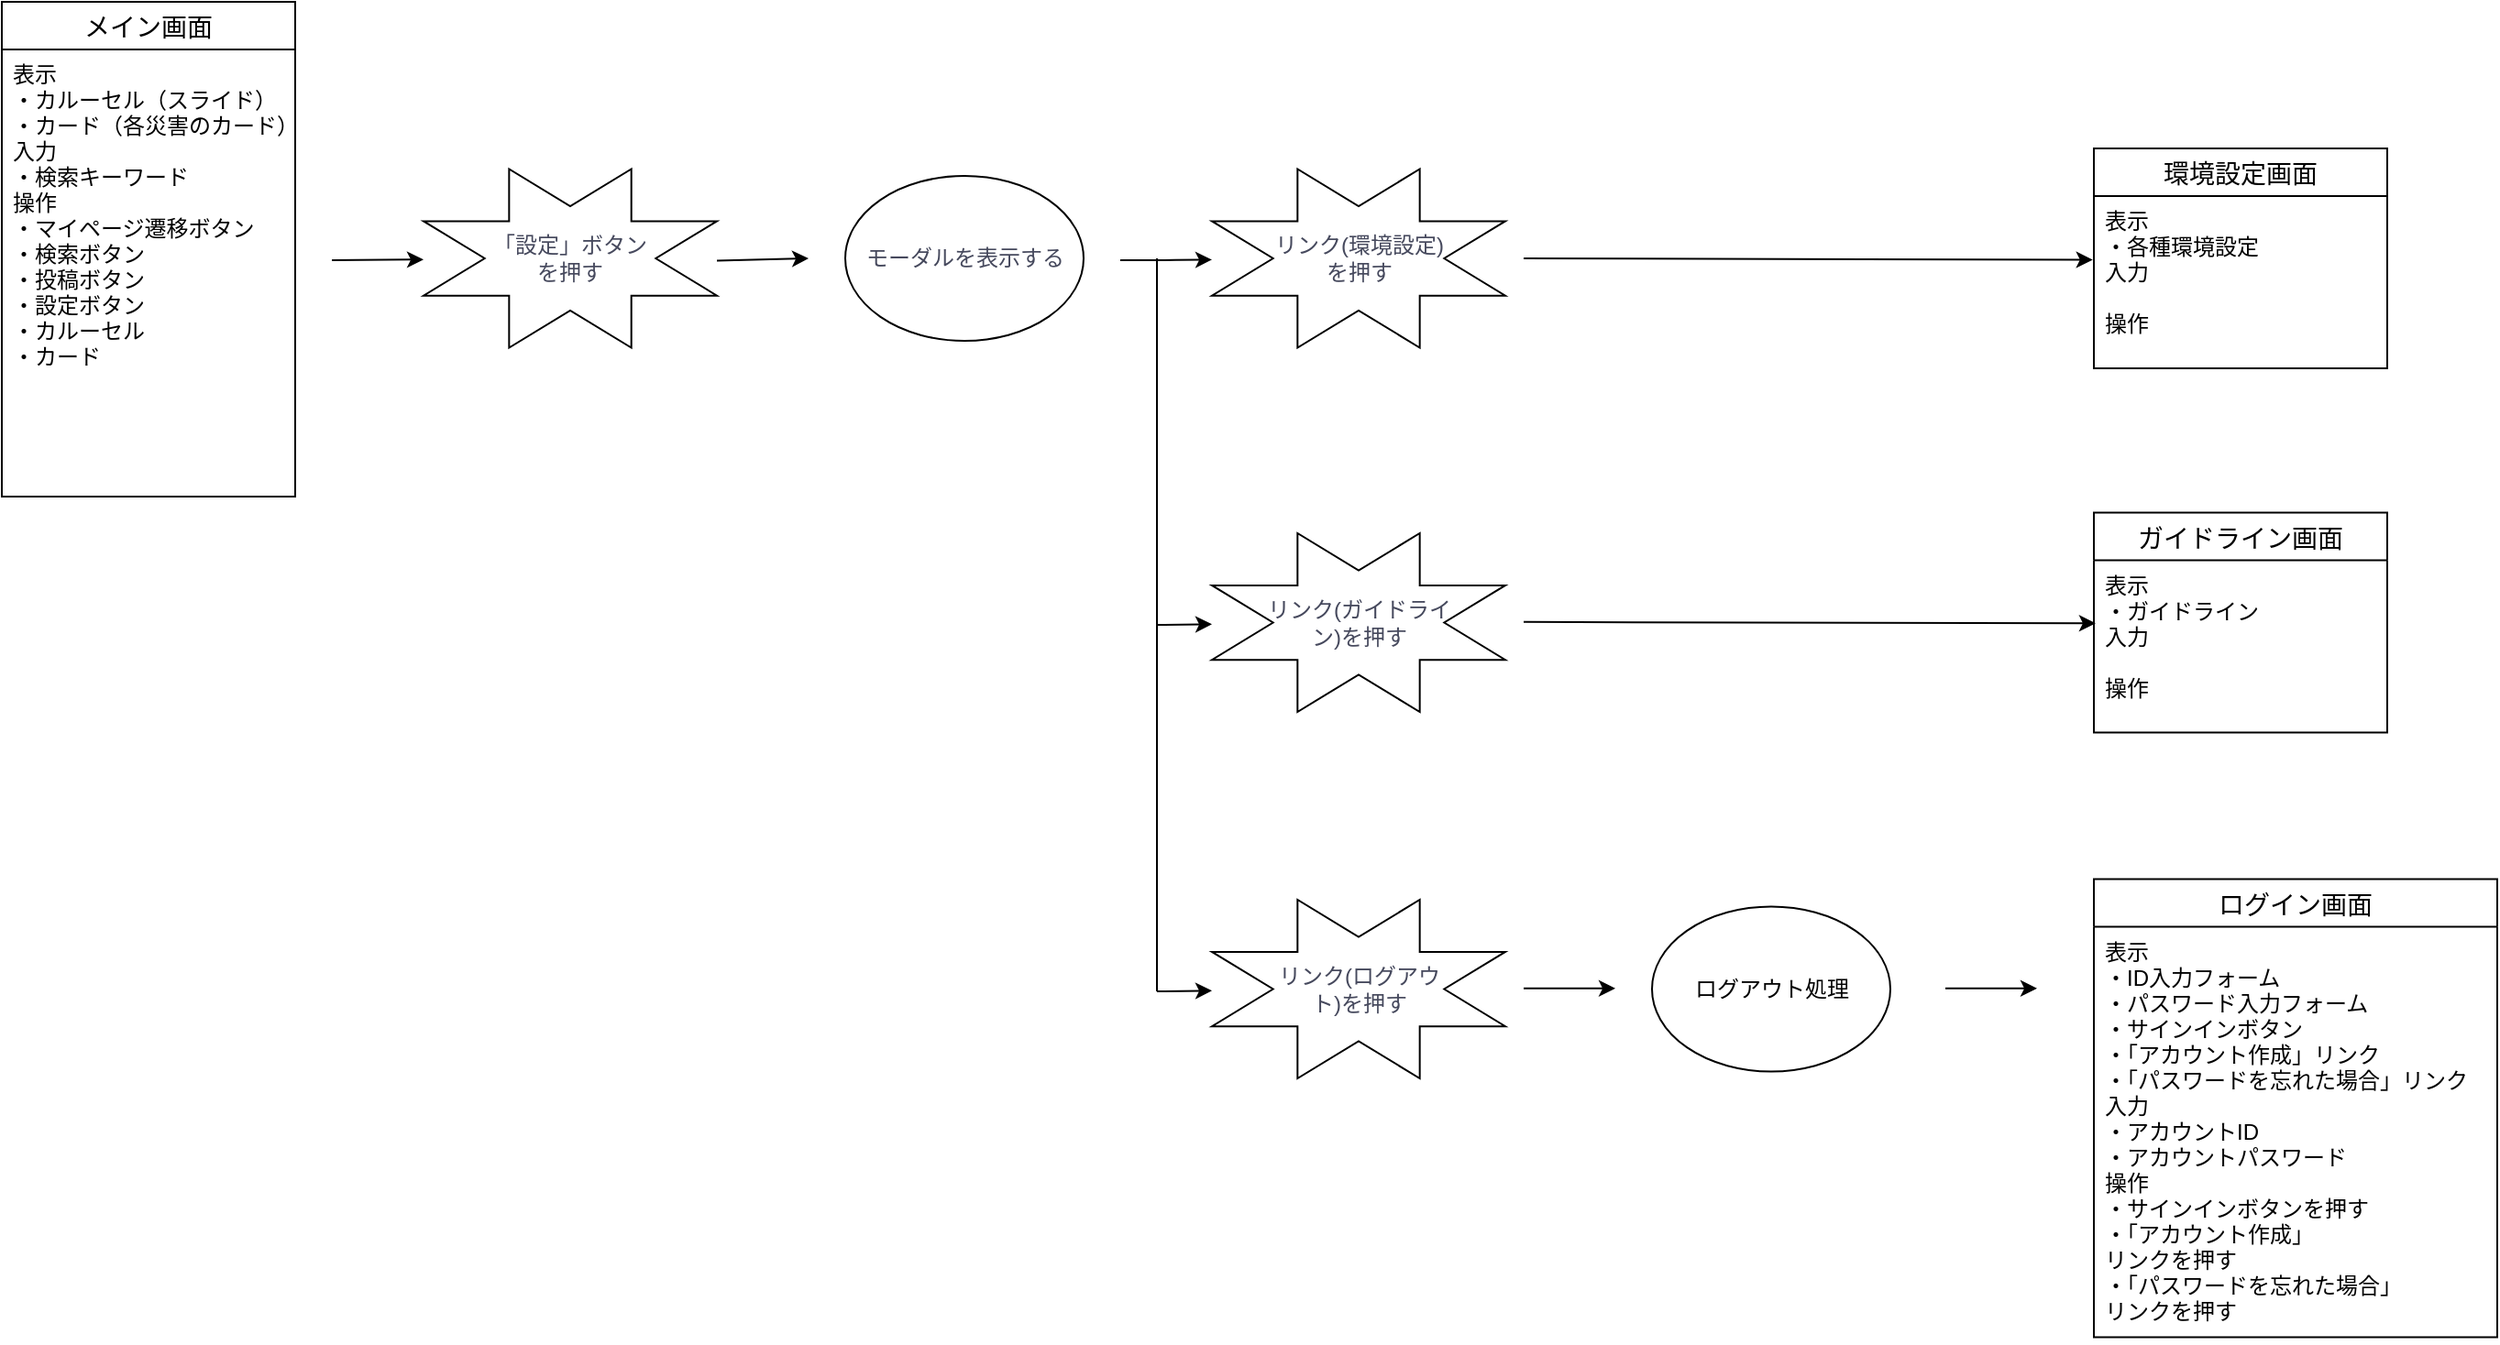 <mxfile version="13.6.5">
    <diagram id="nBwtx5O17io5sNKS_FAY" name="ページ1">
        <mxGraphModel dx="1022" dy="587" grid="1" gridSize="10" guides="1" tooltips="1" connect="1" arrows="1" fold="1" page="1" pageScale="1" pageWidth="827" pageHeight="1169" math="0" shadow="0">
            <root>
                <mxCell id="0"/>
                <mxCell id="1" parent="0"/>
                <mxCell id="25" value="" style="verticalLabelPosition=bottom;verticalAlign=top;html=1;shape=mxgraph.basic.8_point_star;rounded=0;sketch=0;strokeColor=#000000;fillColor=#FFFFFF;fontColor=#46495D;" parent="1" vertex="1">
                    <mxGeometry x="680" y="111.25" width="160" height="97.5" as="geometry"/>
                </mxCell>
                <mxCell id="7" value="メイン画面" style="swimlane;fontStyle=0;childLayout=stackLayout;horizontal=1;startSize=26;horizontalStack=0;resizeParent=1;resizeParentMax=0;resizeLast=0;collapsible=1;marginBottom=0;align=center;fontSize=14;" parent="1" vertex="1">
                    <mxGeometry x="20" y="20" width="160" height="270" as="geometry"/>
                </mxCell>
                <mxCell id="8" value="表示&#10;・カルーセル（スライド）&#10;・カード（各災害のカード）&#10;入力&#10;・検索キーワード&#10;操作&#10;・マイページ遷移ボタン&#10;・検索ボタン&#10;・投稿ボタン&#10;・設定ボタン&#10;・カルーセル&#10;・カード" style="text;strokeColor=none;fillColor=none;spacingLeft=4;spacingRight=4;overflow=hidden;rotatable=0;points=[[0,0.5],[1,0.5]];portConstraint=eastwest;fontSize=12;" parent="7" vertex="1">
                    <mxGeometry y="26" width="160" height="244" as="geometry"/>
                </mxCell>
                <mxCell id="10" value="" style="verticalLabelPosition=bottom;verticalAlign=top;html=1;shape=mxgraph.basic.8_point_star;rounded=0;sketch=0;strokeColor=#000000;fillColor=#FFFFFF;fontColor=#46495D;" parent="1" vertex="1">
                    <mxGeometry x="250" y="111.25" width="160" height="97.5" as="geometry"/>
                </mxCell>
                <mxCell id="12" value="「設定」ボタンを押す" style="text;html=1;strokeColor=none;fillColor=none;align=center;verticalAlign=middle;whiteSpace=wrap;rounded=0;sketch=0;fontColor=#46495D;" parent="1" vertex="1">
                    <mxGeometry x="285" y="150" width="90" height="20" as="geometry"/>
                </mxCell>
                <mxCell id="14" value="" style="ellipse;whiteSpace=wrap;html=1;rounded=0;sketch=0;strokeColor=#000000;fillColor=#FFFFFF;fontColor=#46495D;" parent="1" vertex="1">
                    <mxGeometry x="480" y="115" width="130" height="90" as="geometry"/>
                </mxCell>
                <mxCell id="15" value="モーダルを表示する" style="text;html=1;strokeColor=none;fillColor=none;align=center;verticalAlign=middle;whiteSpace=wrap;rounded=0;sketch=0;fontColor=#46495D;" parent="1" vertex="1">
                    <mxGeometry x="482.5" y="150" width="125" height="20" as="geometry"/>
                </mxCell>
                <mxCell id="24" value="リンク(環境設定)を押す" style="text;html=1;strokeColor=none;fillColor=none;align=center;verticalAlign=middle;whiteSpace=wrap;rounded=0;sketch=0;fontColor=#46495D;" parent="1" vertex="1">
                    <mxGeometry x="707.5" y="150" width="105" height="20" as="geometry"/>
                </mxCell>
                <mxCell id="30" value="環境設定画面" style="swimlane;fontStyle=0;childLayout=stackLayout;horizontal=1;startSize=26;horizontalStack=0;resizeParent=1;resizeParentMax=0;resizeLast=0;collapsible=1;marginBottom=0;align=center;fontSize=14;" parent="1" vertex="1">
                    <mxGeometry x="1161" y="100" width="160" height="120" as="geometry"/>
                </mxCell>
                <mxCell id="31" value="表示&#10;・各種環境設定&#10;入力&#10;&#10;操作&#10;" style="text;strokeColor=none;fillColor=none;spacingLeft=4;spacingRight=4;overflow=hidden;rotatable=0;points=[[0,0.5],[1,0.5]];portConstraint=eastwest;fontSize=12;" parent="30" vertex="1">
                    <mxGeometry y="26" width="160" height="94" as="geometry"/>
                </mxCell>
                <mxCell id="36" value="" style="verticalLabelPosition=bottom;verticalAlign=top;html=1;shape=mxgraph.basic.8_point_star;rounded=0;sketch=0;strokeColor=#000000;fillColor=#FFFFFF;fontColor=#46495D;" parent="1" vertex="1">
                    <mxGeometry x="680" y="310" width="160" height="97.5" as="geometry"/>
                </mxCell>
                <mxCell id="37" value="" style="verticalLabelPosition=bottom;verticalAlign=top;html=1;shape=mxgraph.basic.8_point_star;rounded=0;sketch=0;strokeColor=#000000;fillColor=#FFFFFF;fontColor=#46495D;" parent="1" vertex="1">
                    <mxGeometry x="680" y="510" width="160" height="97.5" as="geometry"/>
                </mxCell>
                <mxCell id="38" value="リンク(ガイドライン)を押す" style="text;html=1;strokeColor=none;fillColor=none;align=center;verticalAlign=middle;whiteSpace=wrap;rounded=0;sketch=0;fontColor=#46495D;" parent="1" vertex="1">
                    <mxGeometry x="707.5" y="348.75" width="105" height="20" as="geometry"/>
                </mxCell>
                <mxCell id="39" value="リンク(ログアウト)を押す" style="text;html=1;strokeColor=none;fillColor=none;align=center;verticalAlign=middle;whiteSpace=wrap;rounded=0;sketch=0;fontColor=#46495D;" parent="1" vertex="1">
                    <mxGeometry x="707.5" y="548.75" width="105" height="20" as="geometry"/>
                </mxCell>
                <mxCell id="41" value="" style="ellipse;whiteSpace=wrap;html=1;rounded=0;sketch=0;strokeColor=#000000;fillColor=#FFFFFF;fontColor=#46495D;" parent="1" vertex="1">
                    <mxGeometry x="920" y="513.75" width="130" height="90" as="geometry"/>
                </mxCell>
                <mxCell id="43" value="ログアウト処理" style="text;html=1;strokeColor=none;fillColor=none;align=center;verticalAlign=middle;whiteSpace=wrap;rounded=0;" parent="1" vertex="1">
                    <mxGeometry x="938.75" y="548.75" width="92.5" height="20" as="geometry"/>
                </mxCell>
                <mxCell id="44" value="ガイドライン画面" style="swimlane;fontStyle=0;childLayout=stackLayout;horizontal=1;startSize=26;horizontalStack=0;resizeParent=1;resizeParentMax=0;resizeLast=0;collapsible=1;marginBottom=0;align=center;fontSize=14;" parent="1" vertex="1">
                    <mxGeometry x="1161" y="298.75" width="160" height="120" as="geometry"/>
                </mxCell>
                <mxCell id="45" value="表示&#10;・ガイドライン&#10;入力&#10;&#10;操作&#10;" style="text;strokeColor=none;fillColor=none;spacingLeft=4;spacingRight=4;overflow=hidden;rotatable=0;points=[[0,0.5],[1,0.5]];portConstraint=eastwest;fontSize=12;" parent="44" vertex="1">
                    <mxGeometry y="26" width="160" height="94" as="geometry"/>
                </mxCell>
                <mxCell id="46" value="ログイン画面" style="swimlane;fontStyle=0;childLayout=stackLayout;horizontal=1;startSize=26;horizontalStack=0;resizeParent=1;resizeParentMax=0;resizeLast=0;collapsible=1;marginBottom=0;align=center;fontSize=14;" parent="1" vertex="1">
                    <mxGeometry x="1161" y="498.75" width="220" height="250" as="geometry"/>
                </mxCell>
                <mxCell id="47" value="表示&#10;・ID入力フォーム&#10;・パスワード入力フォーム&#10;・サインインボタン&#10;・「アカウント作成」リンク&#10;・「パスワードを忘れた場合」リンク&#10;入力&#10;・アカウントID&#10;・アカウントパスワード&#10;操作&#10;・サインインボタンを押す&#10;・「アカウント作成」&#10;リンクを押す&#10;・「パスワードを忘れた場合」&#10;リンクを押す" style="text;strokeColor=none;fillColor=none;spacingLeft=4;spacingRight=4;overflow=hidden;rotatable=0;points=[[0,0.5],[1,0.5]];portConstraint=eastwest;fontSize=12;" parent="46" vertex="1">
                    <mxGeometry y="26" width="220" height="224" as="geometry"/>
                </mxCell>
                <mxCell id="48" value="" style="endArrow=classic;html=1;" parent="1" target="10" edge="1">
                    <mxGeometry width="50" height="50" relative="1" as="geometry">
                        <mxPoint x="200" y="161" as="sourcePoint"/>
                        <mxPoint x="240" y="111.25" as="targetPoint"/>
                    </mxGeometry>
                </mxCell>
                <mxCell id="49" value="" style="endArrow=classic;html=1;" parent="1" edge="1">
                    <mxGeometry width="50" height="50" relative="1" as="geometry">
                        <mxPoint x="410" y="161.25" as="sourcePoint"/>
                        <mxPoint x="460" y="160" as="targetPoint"/>
                    </mxGeometry>
                </mxCell>
                <mxCell id="50" value="" style="endArrow=classic;html=1;" parent="1" target="25" edge="1">
                    <mxGeometry width="50" height="50" relative="1" as="geometry">
                        <mxPoint x="630" y="161" as="sourcePoint"/>
                        <mxPoint x="680" y="111.25" as="targetPoint"/>
                        <Array as="points">
                            <mxPoint x="660" y="161"/>
                            <mxPoint x="650" y="161"/>
                        </Array>
                    </mxGeometry>
                </mxCell>
                <mxCell id="51" value="" style="endArrow=none;html=1;" parent="1" edge="1">
                    <mxGeometry width="50" height="50" relative="1" as="geometry">
                        <mxPoint x="650" y="560" as="sourcePoint"/>
                        <mxPoint x="650" y="160" as="targetPoint"/>
                    </mxGeometry>
                </mxCell>
                <mxCell id="52" value="" style="endArrow=classic;html=1;" parent="1" target="37" edge="1">
                    <mxGeometry width="50" height="50" relative="1" as="geometry">
                        <mxPoint x="650" y="560" as="sourcePoint"/>
                        <mxPoint x="700" y="510" as="targetPoint"/>
                    </mxGeometry>
                </mxCell>
                <mxCell id="53" value="" style="endArrow=classic;html=1;" parent="1" target="36" edge="1">
                    <mxGeometry width="50" height="50" relative="1" as="geometry">
                        <mxPoint x="650" y="360" as="sourcePoint"/>
                        <mxPoint x="700" y="310" as="targetPoint"/>
                    </mxGeometry>
                </mxCell>
                <mxCell id="54" value="" style="endArrow=classic;html=1;entryX=-0.004;entryY=0.37;entryDx=0;entryDy=0;entryPerimeter=0;" parent="1" edge="1" target="31">
                    <mxGeometry width="50" height="50" relative="1" as="geometry">
                        <mxPoint x="850" y="160" as="sourcePoint"/>
                        <mxPoint x="900" y="160" as="targetPoint"/>
                    </mxGeometry>
                </mxCell>
                <mxCell id="55" value="" style="endArrow=classic;html=1;entryX=0.006;entryY=0.366;entryDx=0;entryDy=0;entryPerimeter=0;" parent="1" edge="1" target="45">
                    <mxGeometry width="50" height="50" relative="1" as="geometry">
                        <mxPoint x="850" y="358.43" as="sourcePoint"/>
                        <mxPoint x="900" y="358.43" as="targetPoint"/>
                    </mxGeometry>
                </mxCell>
                <mxCell id="56" value="" style="endArrow=classic;html=1;" parent="1" edge="1">
                    <mxGeometry width="50" height="50" relative="1" as="geometry">
                        <mxPoint x="850" y="558.43" as="sourcePoint"/>
                        <mxPoint x="900" y="558.43" as="targetPoint"/>
                    </mxGeometry>
                </mxCell>
                <mxCell id="59" value="" style="endArrow=classic;html=1;" parent="1" edge="1">
                    <mxGeometry width="50" height="50" relative="1" as="geometry">
                        <mxPoint x="1080" y="558.43" as="sourcePoint"/>
                        <mxPoint x="1130" y="558.43" as="targetPoint"/>
                    </mxGeometry>
                </mxCell>
            </root>
        </mxGraphModel>
    </diagram>
</mxfile>